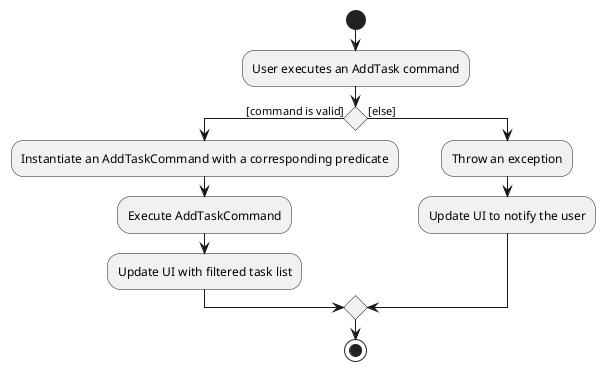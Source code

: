 @startuml

start

:User executes an AddTask command;

if () then ([command is valid])
	:Instantiate an AddTaskCommand with a corresponding predicate;
	:Execute AddTaskCommand;
	:Update UI with filtered task list;
else ([else])
	:Throw an exception;
	:Update UI to notify the user;
endif

stop

@enduml
